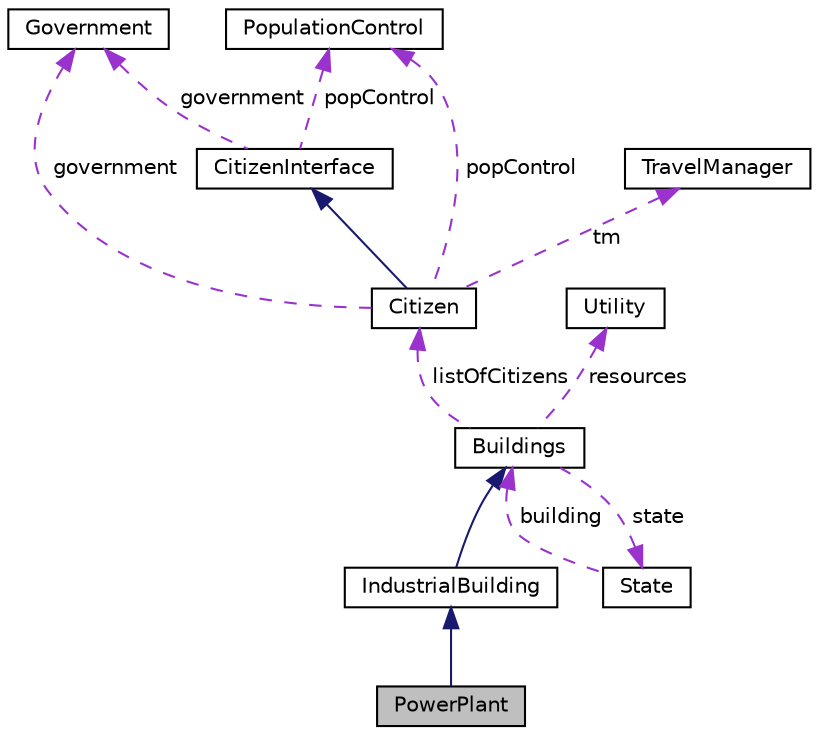 digraph "PowerPlant"
{
 // LATEX_PDF_SIZE
  edge [fontname="Helvetica",fontsize="10",labelfontname="Helvetica",labelfontsize="10"];
  node [fontname="Helvetica",fontsize="10",shape=record];
  Node1 [label="PowerPlant",height=0.2,width=0.4,color="black", fillcolor="grey75", style="filled", fontcolor="black",tooltip="Class representing a power plant, inheriting from IndustrialBuilding."];
  Node2 -> Node1 [dir="back",color="midnightblue",fontsize="10",style="solid"];
  Node2 [label="IndustrialBuilding",height=0.2,width=0.4,color="black", fillcolor="white", style="filled",URL="$classIndustrialBuilding.html",tooltip="Represents an industrial building, inheriting from Buildings."];
  Node3 -> Node2 [dir="back",color="midnightblue",fontsize="10",style="solid"];
  Node3 [label="Buildings",height=0.2,width=0.4,color="black", fillcolor="white", style="filled",URL="$classBuildings.html",tooltip="Abstract base class representing a building with basic utilities and resource requirements."];
  Node4 -> Node3 [dir="back",color="darkorchid3",fontsize="10",style="dashed",label=" listOfCitizens" ];
  Node4 [label="Citizen",height=0.2,width=0.4,color="black", fillcolor="white", style="filled",URL="$classCitizen.html",tooltip="Represents a citizen in the government system."];
  Node5 -> Node4 [dir="back",color="midnightblue",fontsize="10",style="solid"];
  Node5 [label="CitizenInterface",height=0.2,width=0.4,color="black", fillcolor="white", style="filled",URL="$classCitizenInterface.html",tooltip="An abstract base class that defines the interface for Citizen components."];
  Node6 -> Node5 [dir="back",color="darkorchid3",fontsize="10",style="dashed",label=" government" ];
  Node6 [label="Government",height=0.2,width=0.4,color="black", fillcolor="white", style="filled",URL="$classGovernment.html",tooltip="Base class for government sectors implementing Observer pattern for citizen notifications."];
  Node7 -> Node5 [dir="back",color="darkorchid3",fontsize="10",style="dashed",label=" popControl" ];
  Node7 [label="PopulationControl",height=0.2,width=0.4,color="black", fillcolor="white", style="filled",URL="$classPopulationControl.html",tooltip="Class for managing population dynamics in a city."];
  Node6 -> Node4 [dir="back",color="darkorchid3",fontsize="10",style="dashed",label=" government" ];
  Node8 -> Node4 [dir="back",color="darkorchid3",fontsize="10",style="dashed",label=" tm" ];
  Node8 [label="TravelManager",height=0.2,width=0.4,color="black", fillcolor="white", style="filled",URL="$classTravelManager.html",tooltip=" "];
  Node7 -> Node4 [dir="back",color="darkorchid3",fontsize="10",style="dashed",label=" popControl" ];
  Node9 -> Node3 [dir="back",color="darkorchid3",fontsize="10",style="dashed",label=" resources" ];
  Node9 [label="Utility",height=0.2,width=0.4,color="black", fillcolor="white", style="filled",URL="$classUtility.html",tooltip=" "];
  Node10 -> Node3 [dir="back",color="darkorchid3",fontsize="10",style="dashed",label=" state" ];
  Node10 [label="State",height=0.2,width=0.4,color="black", fillcolor="white", style="filled",URL="$classState.html",tooltip="Abstract class representing the state of a building."];
  Node3 -> Node10 [dir="back",color="darkorchid3",fontsize="10",style="dashed",label=" building" ];
}

